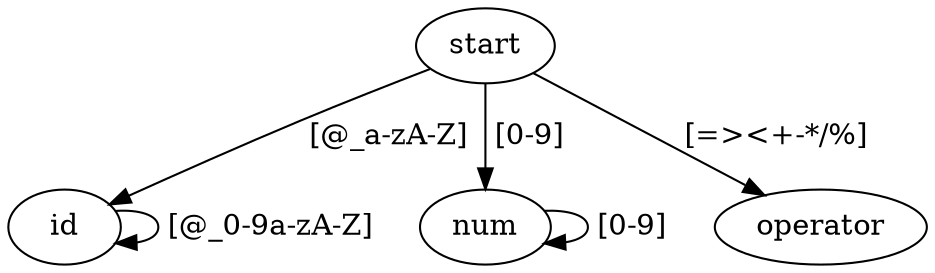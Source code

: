 // http://graphviz.org/pdf/dotguide.pdf

digraph Language {
    start -> id [label=" [@_a-zA-Z] "] ;
    start -> num [label=" [0-9] "] ;
    start -> operator [label= " [=><+-*/%] "] ;
    
    id -> id [label=" [@_0-9a-zA-Z] "] ;
    num -> num [label=" [0-9] "] ;
    
}
